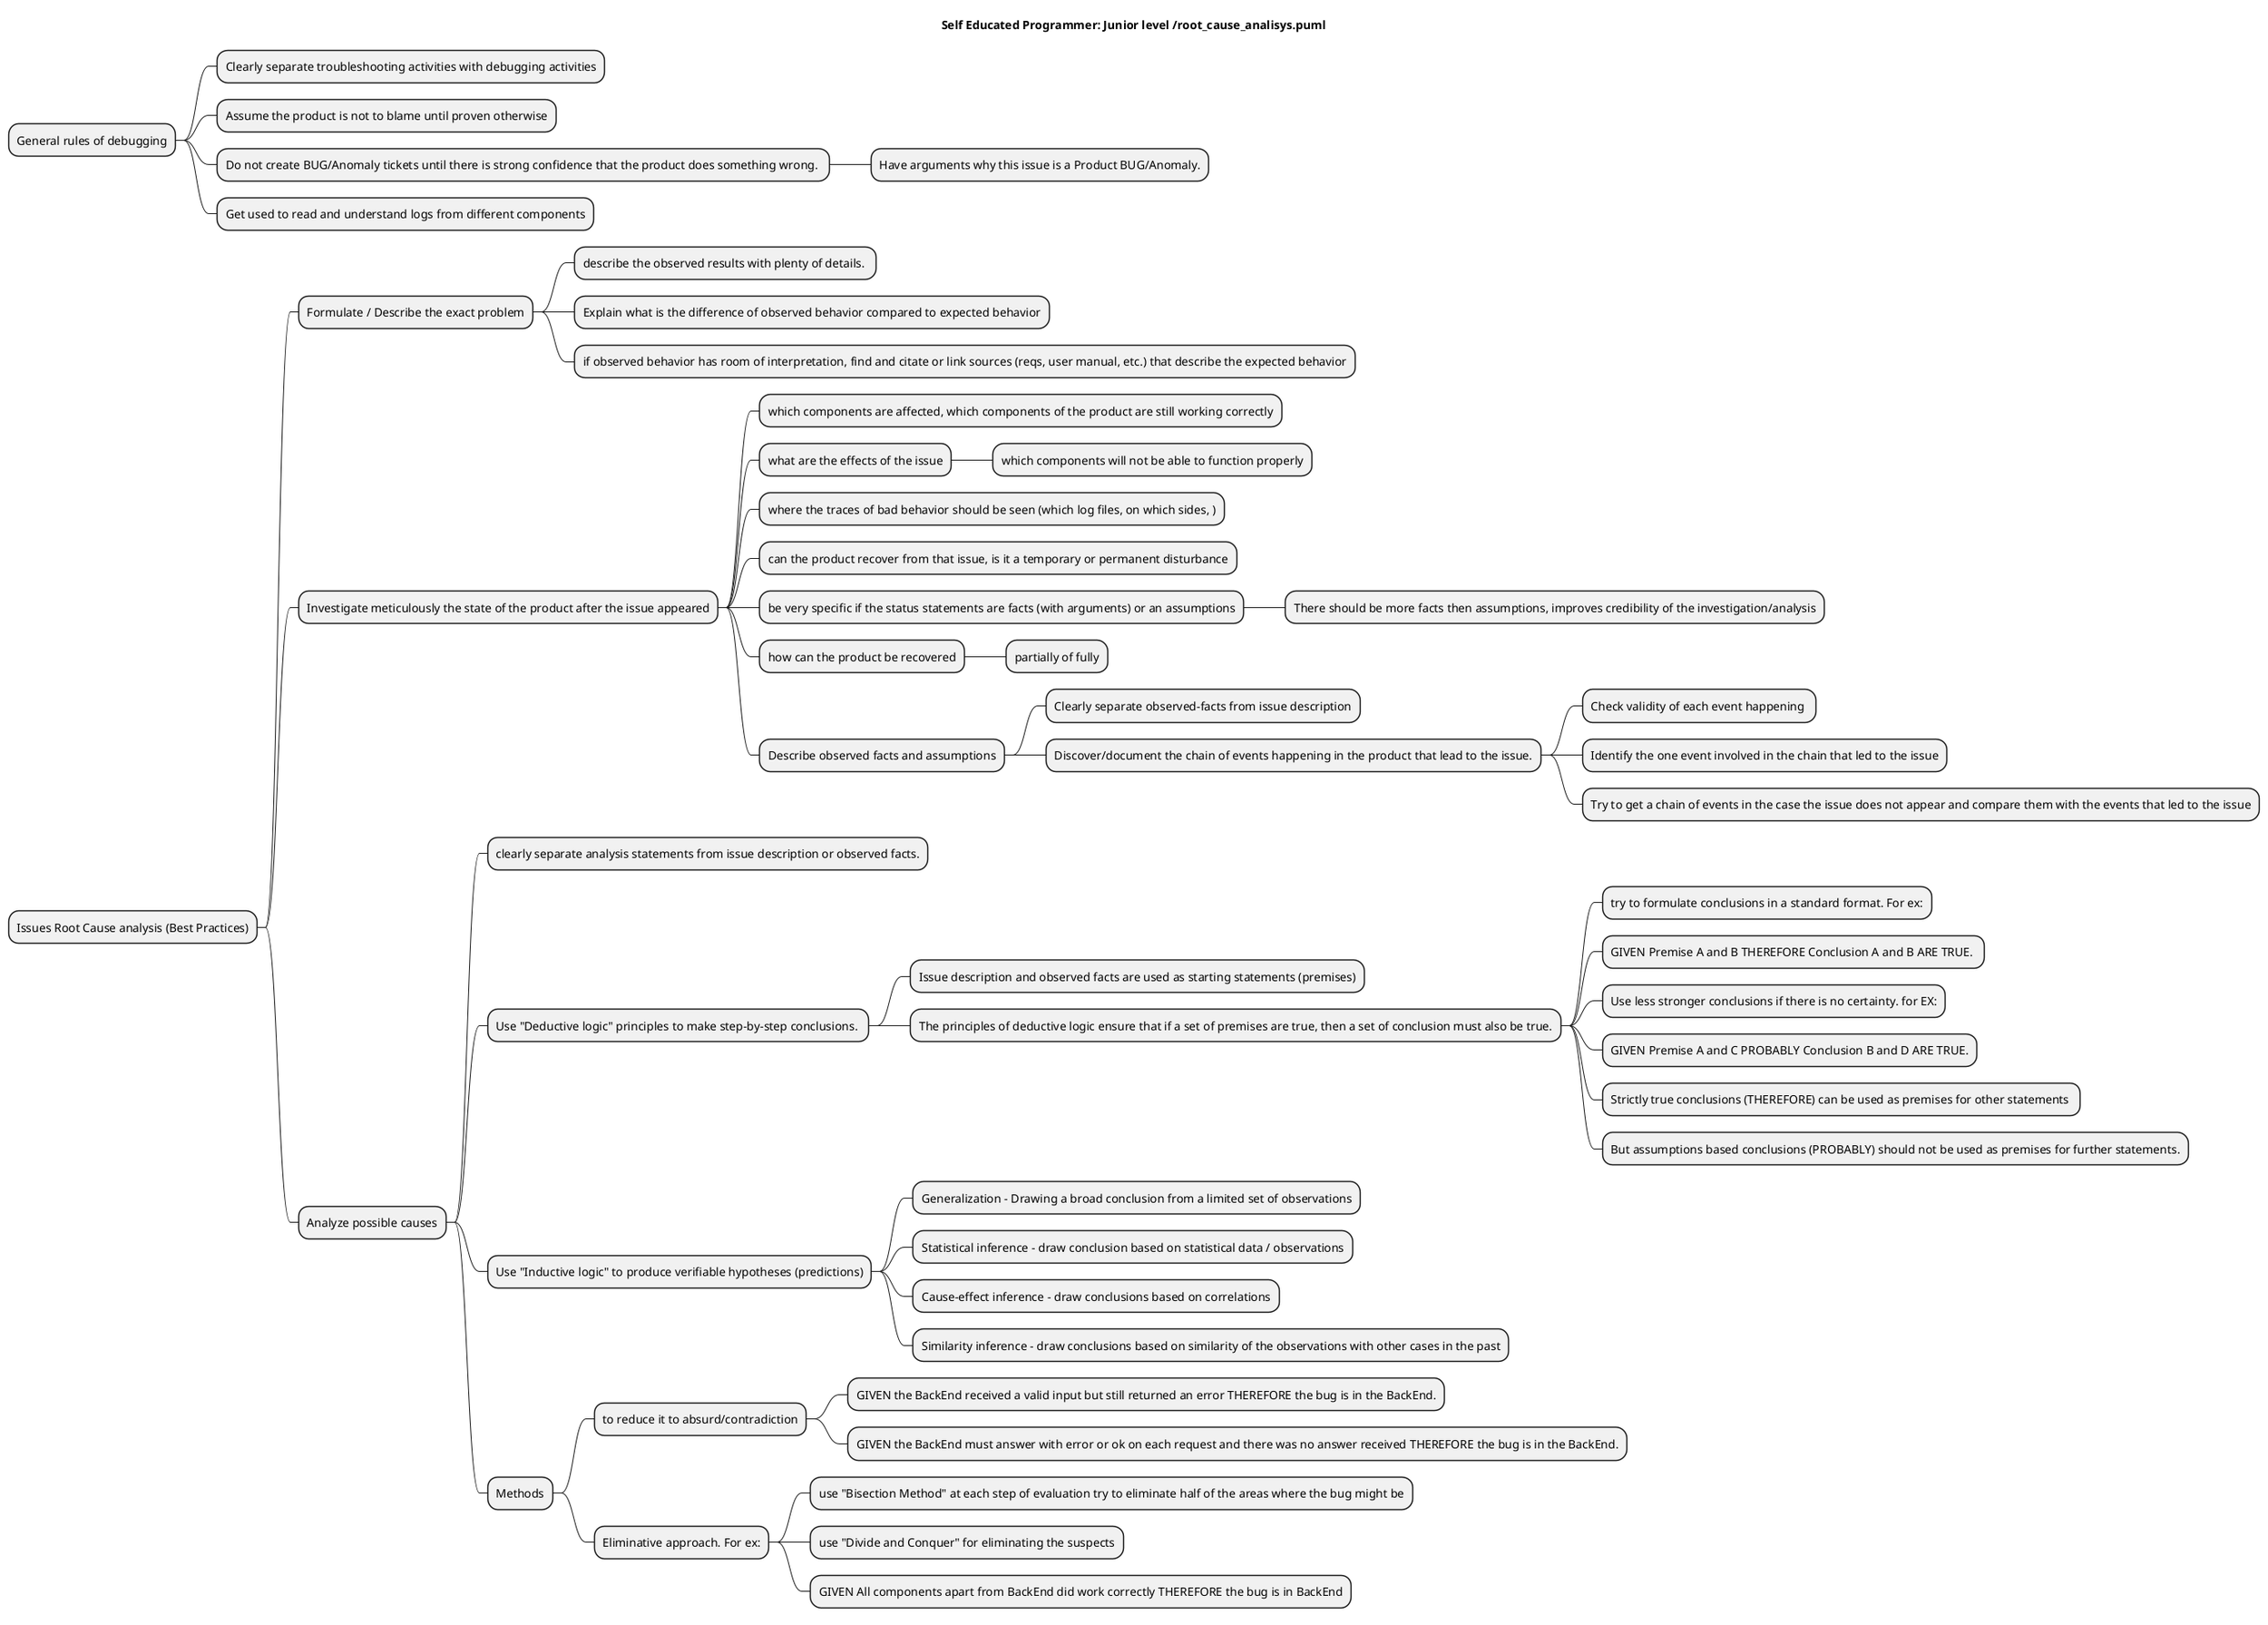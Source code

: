@startmindmap
title Self Educated Programmer: Junior level /root_cause_analisys.puml

* General rules of debugging
** Clearly separate troubleshooting activities with debugging activities
** Assume the product is not to blame until proven otherwise
** Do not create BUG/Anomaly tickets until there is strong confidence that the product does something wrong. 
*** Have arguments why this issue is a Product BUG/Anomaly.
** Get used to read and understand logs from different components

* Issues Root Cause analysis (Best Practices)
** Formulate / Describe the exact problem
*** describe the observed results with plenty of details. 
*** Explain what is the difference of observed behavior compared to expected behavior
*** if observed behavior has room of interpretation, find and citate or link sources (reqs, user manual, etc.) that describe the expected behavior
** Investigate meticulously the state of the product after the issue appeared
*** which components are affected, which components of the product are still working correctly
*** what are the effects of the issue
**** which components will not be able to function properly
*** where the traces of bad behavior should be seen (which log files, on which sides, )
*** can the product recover from that issue, is it a temporary or permanent disturbance
*** be very specific if the status statements are facts (with arguments) or an assumptions
**** There should be more facts then assumptions, improves credibility of the investigation/analysis
*** how can the product be recovered
**** partially of fully
*** Describe observed facts and assumptions
**** Clearly separate observed-facts from issue description
**** Discover/document the chain of events happening in the product that lead to the issue.
***** Check validity of each event happening 
***** Identify the one event involved in the chain that led to the issue
***** Try to get a chain of events in the case the issue does not appear and compare them with the events that led to the issue
** Analyze possible causes
*** clearly separate analysis statements from issue description or observed facts.
*** Use "Deductive logic" principles to make step-by-step conclusions. 
**** Issue description and observed facts are used as starting statements (premises)
**** The principles of deductive logic ensure that if a set of premises are true, then a set of conclusion must also be true.
***** try to formulate conclusions in a standard format. For ex:
***** GIVEN Premise A and B THEREFORE Conclusion A and B ARE TRUE. 
***** Use less stronger conclusions if there is no certainty. for EX:
***** GIVEN Premise A and C PROBABLY Conclusion B and D ARE TRUE.
***** Strictly true conclusions (THEREFORE) can be used as premises for other statements 
***** But assumptions based conclusions (PROBABLY) should not be used as premises for further statements.
*** Use "Inductive logic" to produce verifiable hypotheses (predictions)
**** Generalization - Drawing a broad conclusion from a limited set of observations
**** Statistical inference - draw conclusion based on statistical data / observations
**** Cause-effect inference - draw conclusions based on correlations
**** Similarity inference - draw conclusions based on similarity of the observations with other cases in the past
*** Methods
**** to reduce it to absurd/contradiction
***** GIVEN the BackEnd received a valid input but still returned an error THEREFORE the bug is in the BackEnd.
***** GIVEN the BackEnd must answer with error or ok on each request and there was no answer received THEREFORE the bug is in the BackEnd.
**** Eliminative approach. For ex:
***** use "Bisection Method" at each step of evaluation try to eliminate half of the areas where the bug might be
***** use "Divide and Conquer" for eliminating the suspects
***** GIVEN All components apart from BackEnd did work correctly THEREFORE the bug is in BackEnd

@endmindmap
